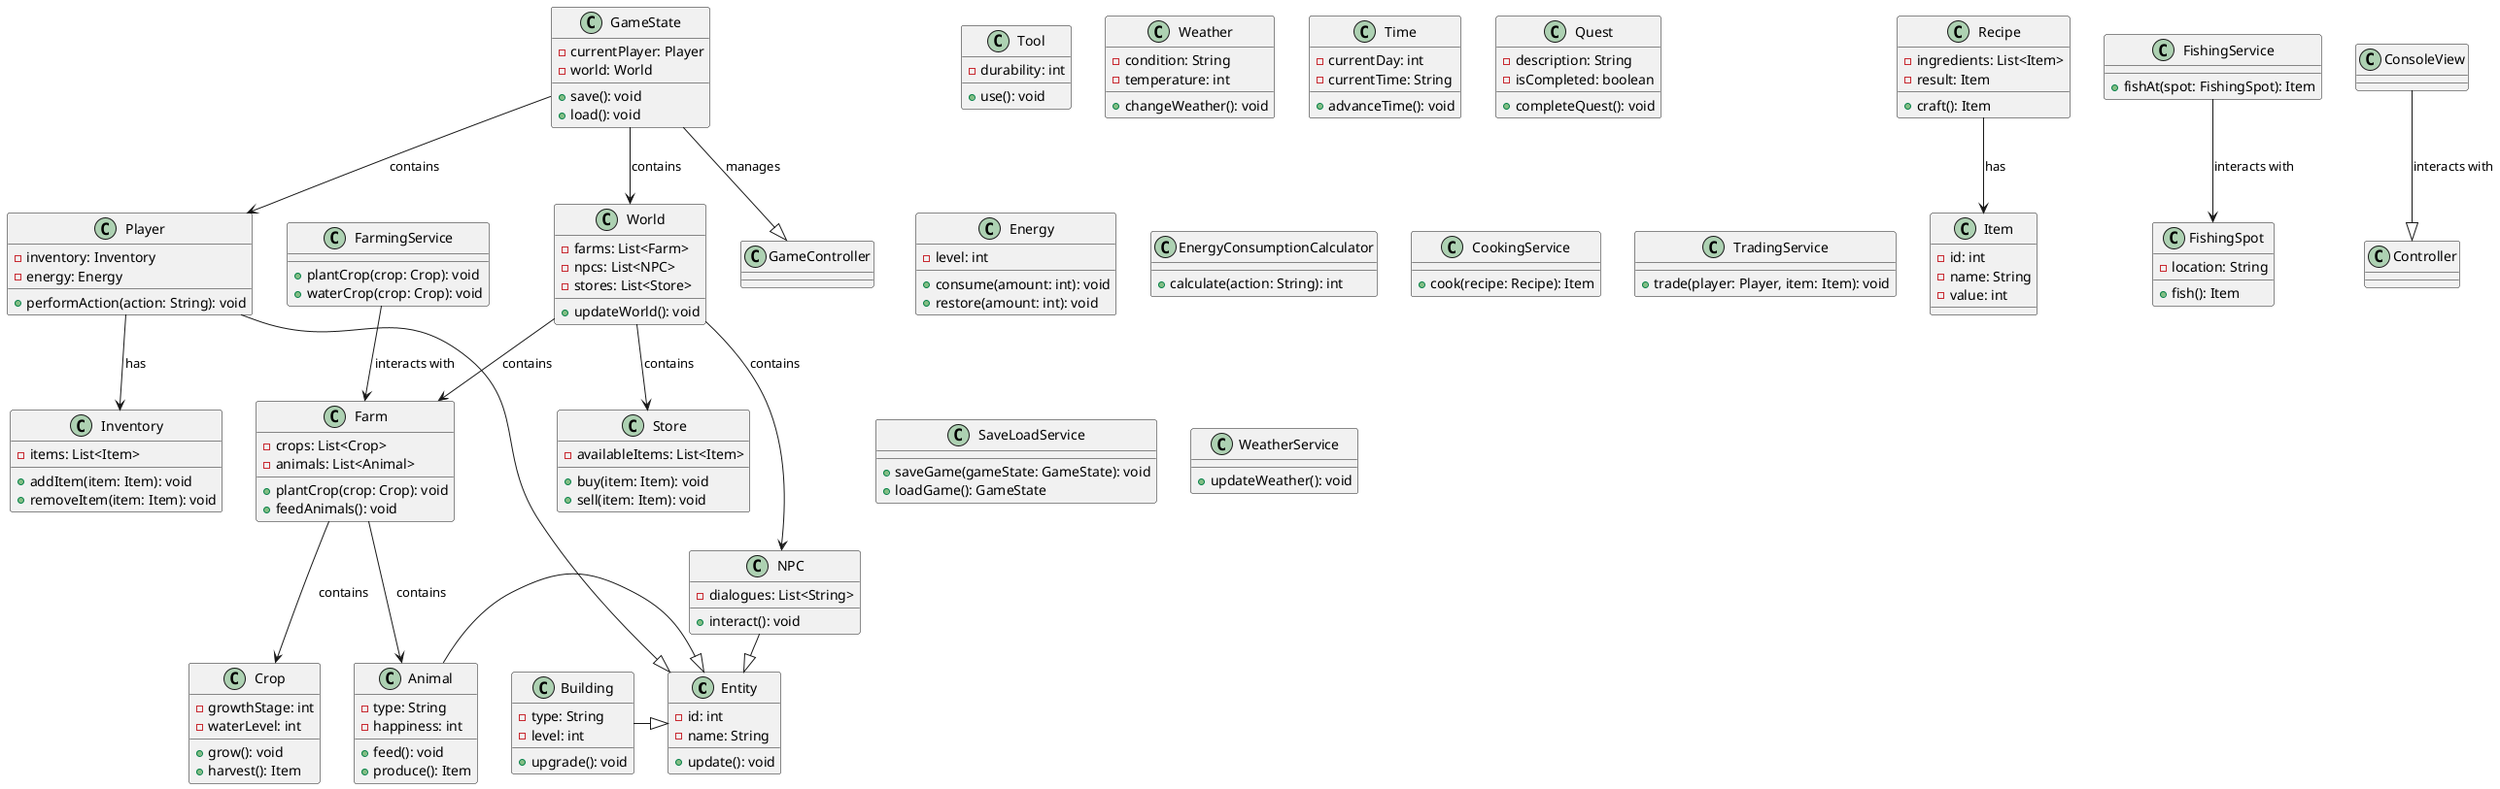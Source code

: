 @startuml

' ---------------------------------------
' تعریف کلاس‌ها
' ---------------------------------------

class Entity {
    - id: int
    - name: String
    + update(): void
}

class Player {
    - inventory: Inventory
    - energy: Energy
    + performAction(action: String): void
}

class NPC {
    - dialogues: List<String>
    + interact(): void
}

class Animal {
    - type: String
    - happiness: int
    + feed(): void
    + produce(): Item
}

class Item {
    - id: int
    - name: String
    - value: int
}

class Tool {
    - durability: int
    + use(): void
}

class Crop {
    - growthStage: int
    - waterLevel: int
    + grow(): void
    + harvest(): Item
}

class Building {
    - type: String
    - level: int
    + upgrade(): void
}

class Weather {
    - condition: String
    - temperature: int
    + changeWeather(): void
}

class Time {
    - currentDay: int
    - currentTime: String
    + advanceTime(): void
}

class Quest {
    - description: String
    - isCompleted: boolean
    + completeQuest(): void
}

class Inventory {
    - items: List<Item>
    + addItem(item: Item): void
    + removeItem(item: Item): void
}

class Farm {
    - crops: List<Crop>
    - animals: List<Animal>
    + plantCrop(crop: Crop): void
    + feedAnimals(): void
}

class FishingSpot {
    - location: String
    + fish(): Item
}

class Recipe {
    - ingredients: List<Item>
    - result: Item
    + craft(): Item
}

class Store {
    - availableItems: List<Item>
    + buy(item: Item): void
    + sell(item: Item): void
}

class Energy {
    - level: int
    + consume(amount: int): void
    + restore(amount: int): void
}

class World {
    - farms: List<Farm>
    - npcs: List<NPC>
    - stores: List<Store>
    + updateWorld(): void
}

' ---------------------------------------
' تعریف سرویس‌ها
' ---------------------------------------

class GameState {
    - currentPlayer: Player
    - world: World
    + save(): void
    + load(): void
}

class EnergyConsumptionCalculator {
    + calculate(action: String): int
}

class FarmingService {
    + plantCrop(crop: Crop): void
    + waterCrop(crop: Crop): void
}

class FishingService {
    + fishAt(spot: FishingSpot): Item
}

class CookingService {
    + cook(recipe: Recipe): Item
}

class TradingService {
    + trade(player: Player, item: Item): void
}

class SaveLoadService {
    + saveGame(gameState: GameState): void
    + loadGame(): GameState
}

class WeatherService {
    + updateWeather(): void
}

' ---------------------------------------
' ترکیب (Composition) و ارتباطات (Associations)
' ---------------------------------------

' ترکیب
Player --> Inventory : has
Farm --> Crop : contains
Farm --> Animal : contains
GameState --> World : contains
GameState --> Player : contains
World --> Farm : contains
World --> NPC : contains
World --> Store : contains
Recipe --> Item : has
FarmingService --> Farm : interacts with
FishingService --> FishingSpot : interacts with

' ارتباطات
GameState --|> GameController : manages
ConsoleView --|> Controller : interacts with

' ---------------------------------------
' ارث‌بری و پیاده‌سازی
' ---------------------------------------

Player -|> Entity
NPC -|> Entity
Animal -|> Entity
Building -|> Entity

' ---------------------------------------
' نمایش دیاگرام
' ---------------------------------------

@enduml

